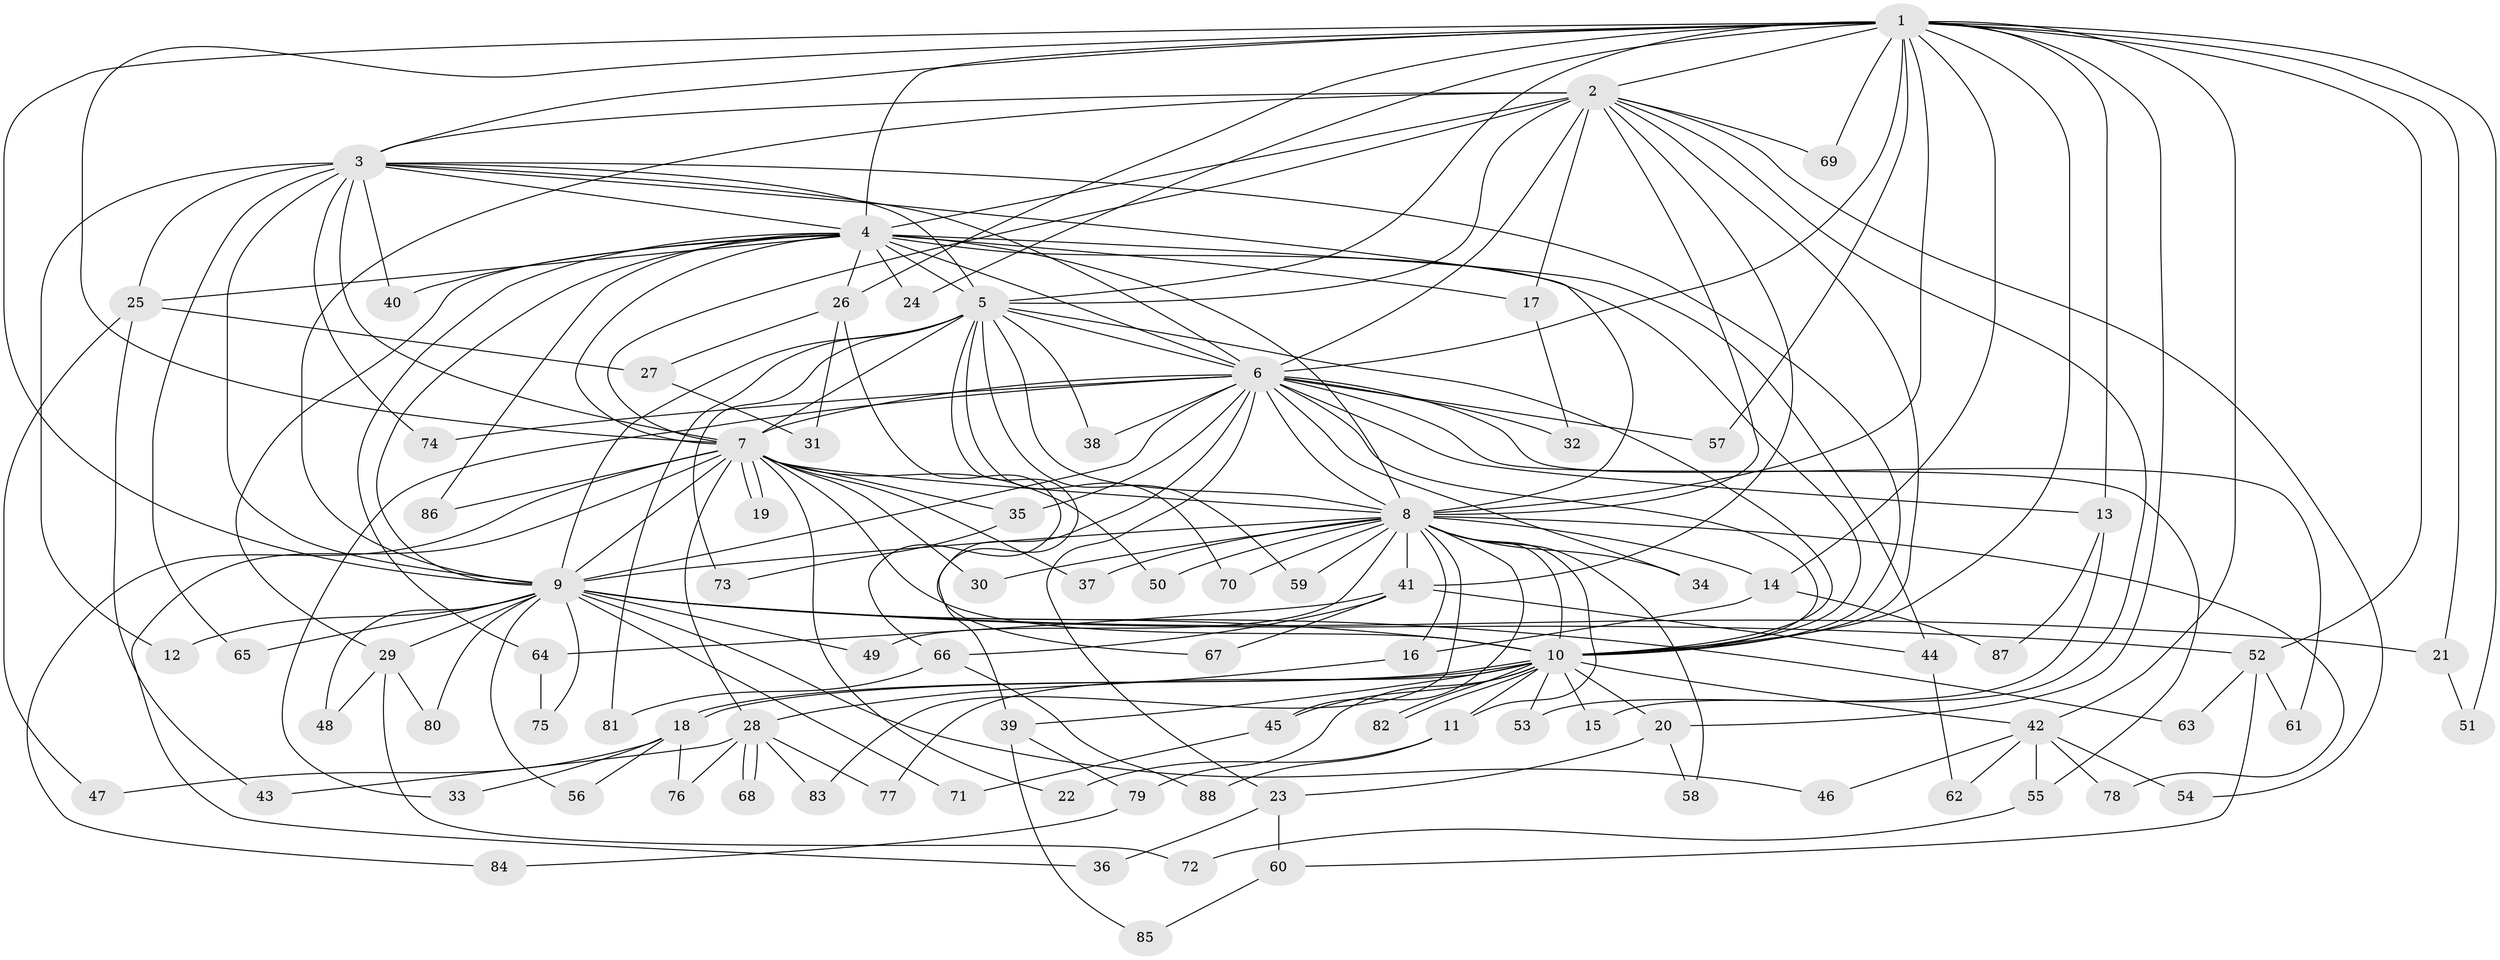 // Generated by graph-tools (version 1.1) at 2025/44/03/09/25 04:44:05]
// undirected, 88 vertices, 201 edges
graph export_dot {
graph [start="1"]
  node [color=gray90,style=filled];
  1;
  2;
  3;
  4;
  5;
  6;
  7;
  8;
  9;
  10;
  11;
  12;
  13;
  14;
  15;
  16;
  17;
  18;
  19;
  20;
  21;
  22;
  23;
  24;
  25;
  26;
  27;
  28;
  29;
  30;
  31;
  32;
  33;
  34;
  35;
  36;
  37;
  38;
  39;
  40;
  41;
  42;
  43;
  44;
  45;
  46;
  47;
  48;
  49;
  50;
  51;
  52;
  53;
  54;
  55;
  56;
  57;
  58;
  59;
  60;
  61;
  62;
  63;
  64;
  65;
  66;
  67;
  68;
  69;
  70;
  71;
  72;
  73;
  74;
  75;
  76;
  77;
  78;
  79;
  80;
  81;
  82;
  83;
  84;
  85;
  86;
  87;
  88;
  1 -- 2;
  1 -- 3;
  1 -- 4;
  1 -- 5;
  1 -- 6;
  1 -- 7;
  1 -- 8;
  1 -- 9;
  1 -- 10;
  1 -- 13;
  1 -- 14;
  1 -- 20;
  1 -- 21;
  1 -- 24;
  1 -- 26;
  1 -- 42;
  1 -- 51;
  1 -- 52;
  1 -- 57;
  1 -- 69;
  2 -- 3;
  2 -- 4;
  2 -- 5;
  2 -- 6;
  2 -- 7;
  2 -- 8;
  2 -- 9;
  2 -- 10;
  2 -- 15;
  2 -- 17;
  2 -- 41;
  2 -- 54;
  2 -- 69;
  3 -- 4;
  3 -- 5;
  3 -- 6;
  3 -- 7;
  3 -- 8;
  3 -- 9;
  3 -- 10;
  3 -- 12;
  3 -- 25;
  3 -- 40;
  3 -- 65;
  3 -- 74;
  4 -- 5;
  4 -- 6;
  4 -- 7;
  4 -- 8;
  4 -- 9;
  4 -- 10;
  4 -- 17;
  4 -- 24;
  4 -- 25;
  4 -- 26;
  4 -- 29;
  4 -- 40;
  4 -- 44;
  4 -- 64;
  4 -- 86;
  5 -- 6;
  5 -- 7;
  5 -- 8;
  5 -- 9;
  5 -- 10;
  5 -- 38;
  5 -- 59;
  5 -- 67;
  5 -- 70;
  5 -- 73;
  5 -- 81;
  6 -- 7;
  6 -- 8;
  6 -- 9;
  6 -- 10;
  6 -- 13;
  6 -- 23;
  6 -- 32;
  6 -- 33;
  6 -- 34;
  6 -- 35;
  6 -- 38;
  6 -- 39;
  6 -- 55;
  6 -- 57;
  6 -- 61;
  6 -- 74;
  7 -- 8;
  7 -- 9;
  7 -- 10;
  7 -- 19;
  7 -- 19;
  7 -- 22;
  7 -- 28;
  7 -- 30;
  7 -- 35;
  7 -- 36;
  7 -- 37;
  7 -- 50;
  7 -- 84;
  7 -- 86;
  8 -- 9;
  8 -- 10;
  8 -- 11;
  8 -- 14;
  8 -- 16;
  8 -- 30;
  8 -- 34;
  8 -- 37;
  8 -- 41;
  8 -- 45;
  8 -- 49;
  8 -- 50;
  8 -- 58;
  8 -- 59;
  8 -- 70;
  8 -- 78;
  8 -- 83;
  9 -- 10;
  9 -- 12;
  9 -- 21;
  9 -- 29;
  9 -- 46;
  9 -- 48;
  9 -- 49;
  9 -- 52;
  9 -- 56;
  9 -- 63;
  9 -- 65;
  9 -- 71;
  9 -- 75;
  9 -- 80;
  10 -- 11;
  10 -- 15;
  10 -- 18;
  10 -- 18;
  10 -- 20;
  10 -- 39;
  10 -- 42;
  10 -- 45;
  10 -- 53;
  10 -- 77;
  10 -- 79;
  10 -- 82;
  10 -- 82;
  11 -- 22;
  11 -- 88;
  13 -- 53;
  13 -- 87;
  14 -- 16;
  14 -- 87;
  16 -- 28;
  17 -- 32;
  18 -- 33;
  18 -- 47;
  18 -- 56;
  18 -- 76;
  20 -- 23;
  20 -- 58;
  21 -- 51;
  23 -- 36;
  23 -- 60;
  25 -- 27;
  25 -- 43;
  25 -- 47;
  26 -- 27;
  26 -- 31;
  26 -- 66;
  27 -- 31;
  28 -- 43;
  28 -- 68;
  28 -- 68;
  28 -- 76;
  28 -- 77;
  28 -- 83;
  29 -- 48;
  29 -- 72;
  29 -- 80;
  35 -- 73;
  39 -- 79;
  39 -- 85;
  41 -- 44;
  41 -- 64;
  41 -- 66;
  41 -- 67;
  42 -- 46;
  42 -- 54;
  42 -- 55;
  42 -- 62;
  42 -- 78;
  44 -- 62;
  45 -- 71;
  52 -- 60;
  52 -- 61;
  52 -- 63;
  55 -- 72;
  60 -- 85;
  64 -- 75;
  66 -- 81;
  66 -- 88;
  79 -- 84;
}
